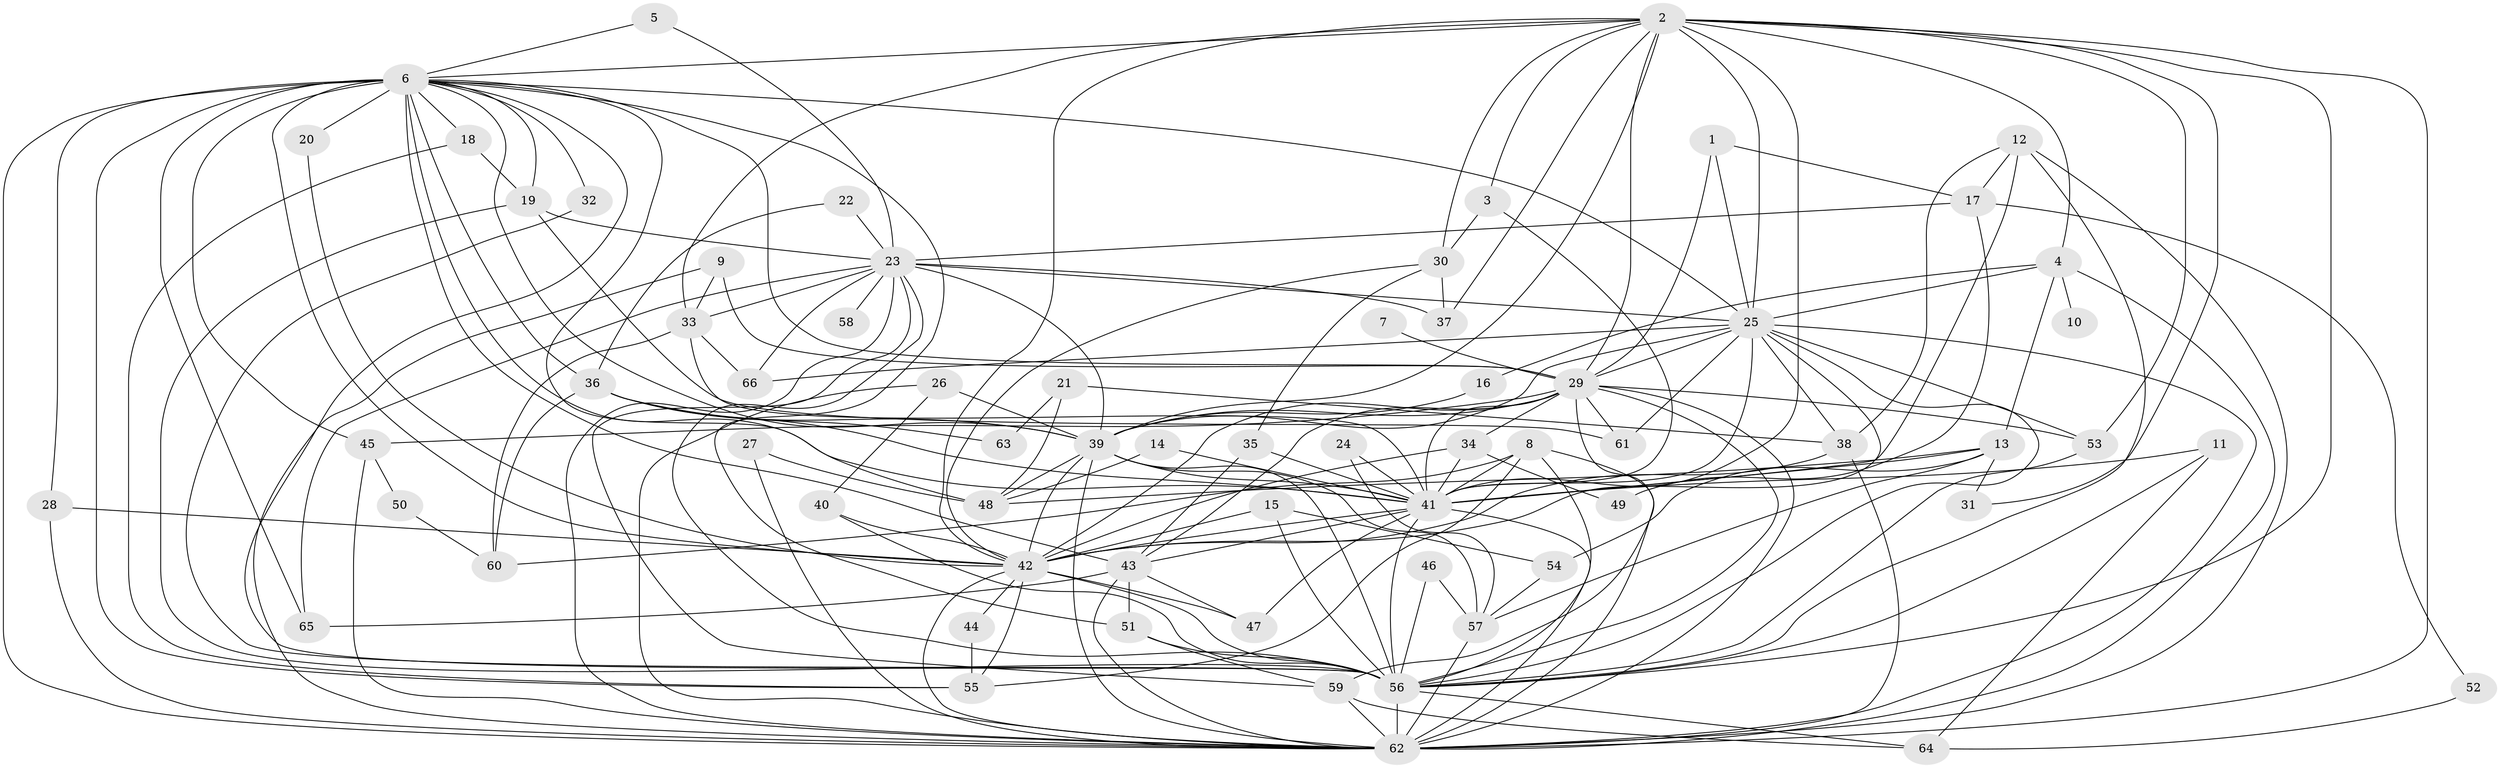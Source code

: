 // original degree distribution, {20: 0.015151515151515152, 23: 0.015151515151515152, 17: 0.015151515151515152, 22: 0.007575757575757576, 28: 0.007575757575757576, 26: 0.007575757575757576, 24: 0.007575757575757576, 3: 0.18181818181818182, 16: 0.007575757575757576, 7: 0.015151515151515152, 6: 0.045454545454545456, 8: 0.007575757575757576, 5: 0.045454545454545456, 2: 0.553030303030303, 4: 0.06818181818181818}
// Generated by graph-tools (version 1.1) at 2025/01/03/09/25 03:01:19]
// undirected, 66 vertices, 184 edges
graph export_dot {
graph [start="1"]
  node [color=gray90,style=filled];
  1;
  2;
  3;
  4;
  5;
  6;
  7;
  8;
  9;
  10;
  11;
  12;
  13;
  14;
  15;
  16;
  17;
  18;
  19;
  20;
  21;
  22;
  23;
  24;
  25;
  26;
  27;
  28;
  29;
  30;
  31;
  32;
  33;
  34;
  35;
  36;
  37;
  38;
  39;
  40;
  41;
  42;
  43;
  44;
  45;
  46;
  47;
  48;
  49;
  50;
  51;
  52;
  53;
  54;
  55;
  56;
  57;
  58;
  59;
  60;
  61;
  62;
  63;
  64;
  65;
  66;
  1 -- 17 [weight=1.0];
  1 -- 25 [weight=1.0];
  1 -- 29 [weight=1.0];
  2 -- 3 [weight=1.0];
  2 -- 4 [weight=1.0];
  2 -- 6 [weight=2.0];
  2 -- 25 [weight=1.0];
  2 -- 29 [weight=1.0];
  2 -- 30 [weight=1.0];
  2 -- 31 [weight=1.0];
  2 -- 33 [weight=1.0];
  2 -- 37 [weight=1.0];
  2 -- 39 [weight=1.0];
  2 -- 41 [weight=1.0];
  2 -- 42 [weight=1.0];
  2 -- 53 [weight=1.0];
  2 -- 56 [weight=1.0];
  2 -- 62 [weight=2.0];
  3 -- 30 [weight=1.0];
  3 -- 41 [weight=1.0];
  4 -- 10 [weight=1.0];
  4 -- 13 [weight=1.0];
  4 -- 16 [weight=1.0];
  4 -- 25 [weight=1.0];
  4 -- 62 [weight=1.0];
  5 -- 6 [weight=1.0];
  5 -- 23 [weight=1.0];
  6 -- 18 [weight=1.0];
  6 -- 19 [weight=1.0];
  6 -- 20 [weight=1.0];
  6 -- 25 [weight=1.0];
  6 -- 28 [weight=1.0];
  6 -- 29 [weight=1.0];
  6 -- 32 [weight=1.0];
  6 -- 36 [weight=1.0];
  6 -- 39 [weight=1.0];
  6 -- 41 [weight=1.0];
  6 -- 42 [weight=2.0];
  6 -- 43 [weight=1.0];
  6 -- 45 [weight=1.0];
  6 -- 48 [weight=1.0];
  6 -- 51 [weight=1.0];
  6 -- 55 [weight=2.0];
  6 -- 56 [weight=1.0];
  6 -- 62 [weight=3.0];
  6 -- 65 [weight=1.0];
  7 -- 29 [weight=1.0];
  8 -- 41 [weight=1.0];
  8 -- 55 [weight=1.0];
  8 -- 56 [weight=1.0];
  8 -- 60 [weight=1.0];
  8 -- 62 [weight=1.0];
  9 -- 29 [weight=1.0];
  9 -- 33 [weight=1.0];
  9 -- 62 [weight=1.0];
  11 -- 41 [weight=1.0];
  11 -- 56 [weight=1.0];
  11 -- 64 [weight=1.0];
  12 -- 17 [weight=1.0];
  12 -- 38 [weight=1.0];
  12 -- 41 [weight=1.0];
  12 -- 56 [weight=1.0];
  12 -- 62 [weight=1.0];
  13 -- 31 [weight=1.0];
  13 -- 41 [weight=1.0];
  13 -- 48 [weight=1.0];
  13 -- 54 [weight=1.0];
  13 -- 57 [weight=1.0];
  14 -- 41 [weight=1.0];
  14 -- 48 [weight=1.0];
  15 -- 42 [weight=1.0];
  15 -- 54 [weight=1.0];
  15 -- 56 [weight=1.0];
  16 -- 39 [weight=2.0];
  17 -- 23 [weight=1.0];
  17 -- 49 [weight=1.0];
  17 -- 52 [weight=1.0];
  18 -- 19 [weight=1.0];
  18 -- 55 [weight=1.0];
  19 -- 23 [weight=1.0];
  19 -- 56 [weight=1.0];
  19 -- 61 [weight=1.0];
  20 -- 42 [weight=1.0];
  21 -- 38 [weight=1.0];
  21 -- 48 [weight=1.0];
  21 -- 63 [weight=1.0];
  22 -- 23 [weight=1.0];
  22 -- 36 [weight=1.0];
  23 -- 25 [weight=1.0];
  23 -- 33 [weight=1.0];
  23 -- 37 [weight=1.0];
  23 -- 39 [weight=2.0];
  23 -- 56 [weight=1.0];
  23 -- 58 [weight=1.0];
  23 -- 59 [weight=1.0];
  23 -- 62 [weight=1.0];
  23 -- 65 [weight=1.0];
  23 -- 66 [weight=2.0];
  24 -- 41 [weight=1.0];
  24 -- 57 [weight=1.0];
  25 -- 29 [weight=1.0];
  25 -- 38 [weight=1.0];
  25 -- 39 [weight=1.0];
  25 -- 41 [weight=1.0];
  25 -- 42 [weight=1.0];
  25 -- 53 [weight=1.0];
  25 -- 56 [weight=1.0];
  25 -- 61 [weight=1.0];
  25 -- 62 [weight=3.0];
  25 -- 66 [weight=1.0];
  26 -- 39 [weight=1.0];
  26 -- 40 [weight=1.0];
  26 -- 62 [weight=2.0];
  27 -- 48 [weight=1.0];
  27 -- 62 [weight=1.0];
  28 -- 42 [weight=1.0];
  28 -- 62 [weight=1.0];
  29 -- 34 [weight=2.0];
  29 -- 39 [weight=1.0];
  29 -- 41 [weight=2.0];
  29 -- 42 [weight=1.0];
  29 -- 43 [weight=1.0];
  29 -- 45 [weight=1.0];
  29 -- 53 [weight=1.0];
  29 -- 56 [weight=1.0];
  29 -- 59 [weight=1.0];
  29 -- 61 [weight=1.0];
  29 -- 62 [weight=3.0];
  30 -- 35 [weight=1.0];
  30 -- 37 [weight=1.0];
  30 -- 42 [weight=1.0];
  32 -- 56 [weight=1.0];
  33 -- 41 [weight=1.0];
  33 -- 60 [weight=1.0];
  33 -- 66 [weight=1.0];
  34 -- 41 [weight=1.0];
  34 -- 42 [weight=1.0];
  34 -- 49 [weight=1.0];
  35 -- 41 [weight=1.0];
  35 -- 43 [weight=1.0];
  36 -- 39 [weight=1.0];
  36 -- 41 [weight=1.0];
  36 -- 60 [weight=1.0];
  36 -- 63 [weight=1.0];
  38 -- 42 [weight=1.0];
  38 -- 62 [weight=1.0];
  39 -- 41 [weight=1.0];
  39 -- 42 [weight=2.0];
  39 -- 48 [weight=3.0];
  39 -- 56 [weight=1.0];
  39 -- 57 [weight=1.0];
  39 -- 62 [weight=2.0];
  40 -- 42 [weight=1.0];
  40 -- 56 [weight=1.0];
  41 -- 42 [weight=1.0];
  41 -- 43 [weight=1.0];
  41 -- 47 [weight=1.0];
  41 -- 56 [weight=3.0];
  41 -- 62 [weight=4.0];
  42 -- 44 [weight=1.0];
  42 -- 47 [weight=1.0];
  42 -- 55 [weight=1.0];
  42 -- 56 [weight=1.0];
  42 -- 62 [weight=4.0];
  43 -- 47 [weight=1.0];
  43 -- 51 [weight=1.0];
  43 -- 62 [weight=1.0];
  43 -- 65 [weight=2.0];
  44 -- 55 [weight=1.0];
  45 -- 50 [weight=1.0];
  45 -- 62 [weight=1.0];
  46 -- 56 [weight=1.0];
  46 -- 57 [weight=1.0];
  50 -- 60 [weight=1.0];
  51 -- 56 [weight=1.0];
  51 -- 59 [weight=1.0];
  52 -- 64 [weight=1.0];
  53 -- 56 [weight=1.0];
  54 -- 57 [weight=1.0];
  56 -- 62 [weight=2.0];
  56 -- 64 [weight=1.0];
  57 -- 62 [weight=2.0];
  59 -- 62 [weight=1.0];
  59 -- 64 [weight=1.0];
}
